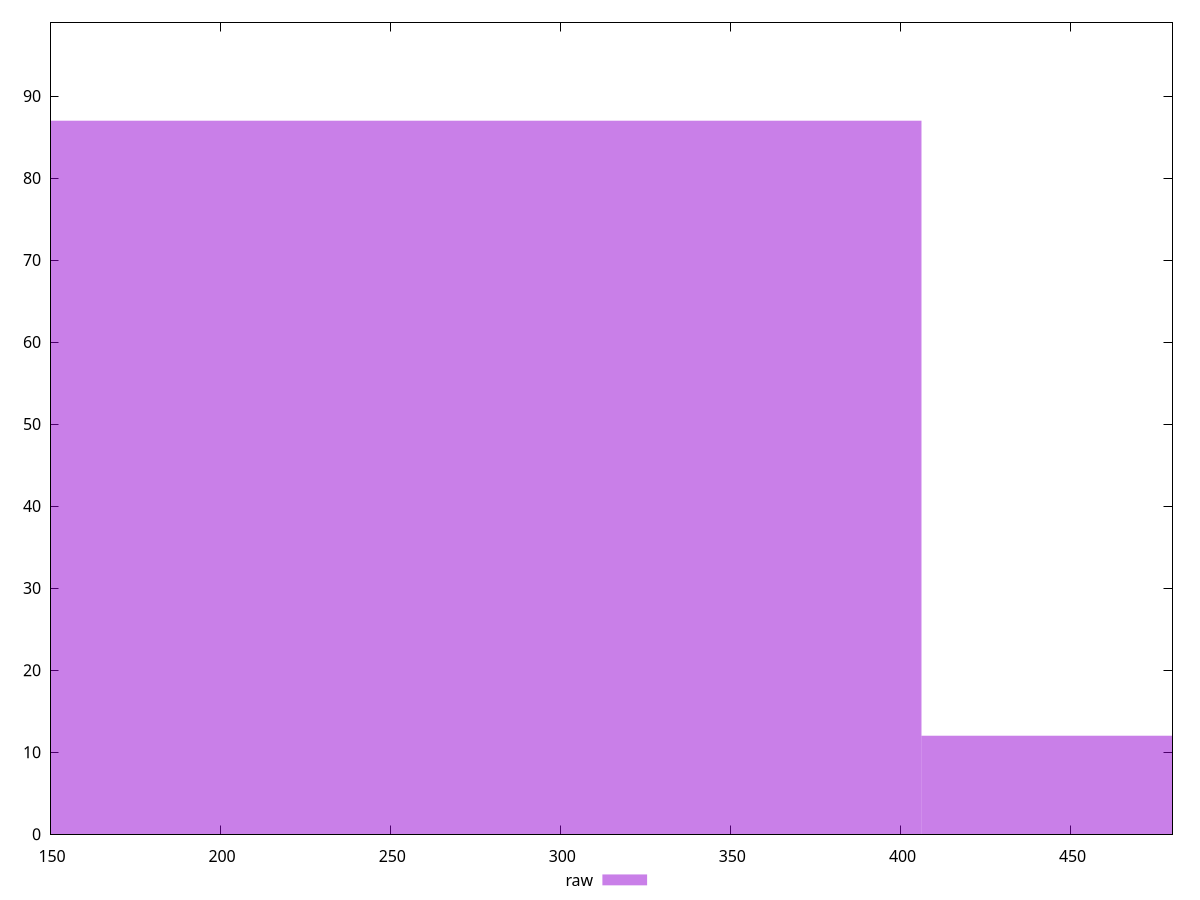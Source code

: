 reset

$raw <<EOF
270.8031753733372 87
541.6063507466744 12
EOF

set key outside below
set boxwidth 270.8031753733372
set xrange [150:480]
set yrange [0:99]
set trange [0:99]
set style fill transparent solid 0.5 noborder
set terminal svg size 640, 490 enhanced background rgb 'white'
set output "reports/report_00030_2021-02-24T20-42-31.540Z/uses-text-compression/samples/card/raw/histogram.svg"

plot $raw title "raw" with boxes

reset
